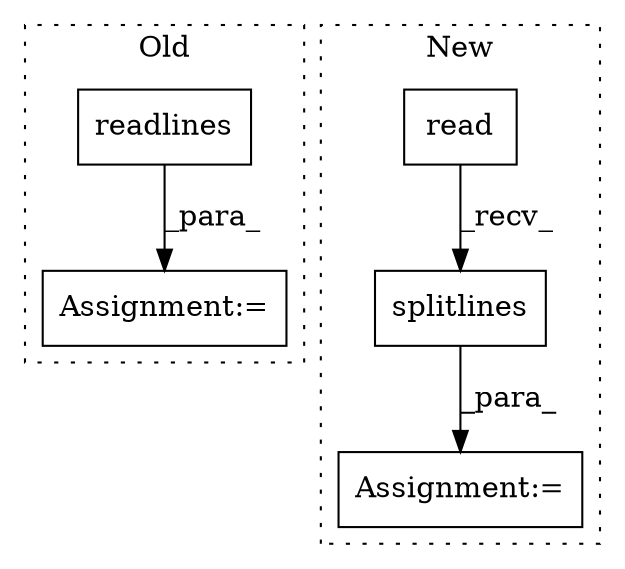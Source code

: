 digraph G {
subgraph cluster0 {
1 [label="readlines" a="32" s="5735" l="11" shape="box"];
4 [label="Assignment:=" a="7" s="5732" l="1" shape="box"];
label = "Old";
style="dotted";
}
subgraph cluster1 {
2 [label="read" a="32" s="5823" l="6" shape="box"];
3 [label="Assignment:=" a="7" s="5732" l="14" shape="box"];
5 [label="splitlines" a="32" s="5830" l="12" shape="box"];
label = "New";
style="dotted";
}
1 -> 4 [label="_para_"];
2 -> 5 [label="_recv_"];
5 -> 3 [label="_para_"];
}